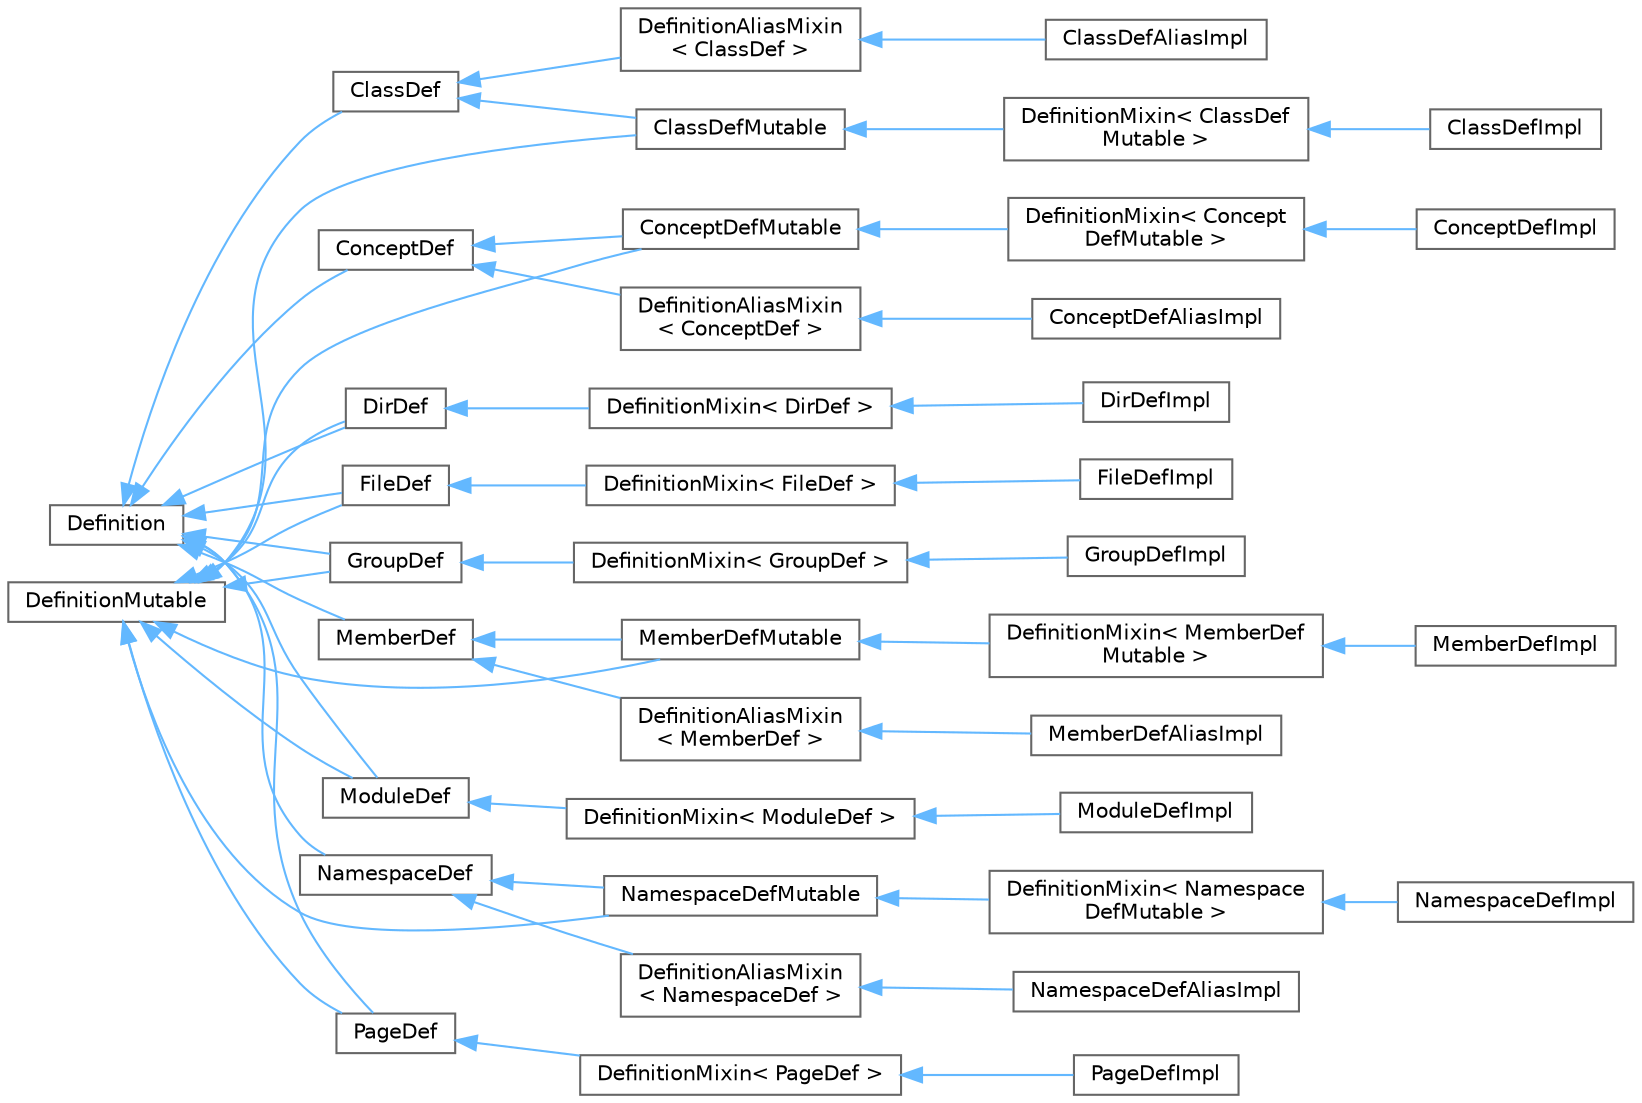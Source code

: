 digraph "Graphical Class Hierarchy"
{
 // INTERACTIVE_SVG=YES
 // LATEX_PDF_SIZE
  bgcolor="transparent";
  edge [fontname=Helvetica,fontsize=10,labelfontname=Helvetica,labelfontsize=10];
  node [fontname=Helvetica,fontsize=10,shape=box,height=0.2,width=0.4];
  rankdir="LR";
  Node0 [id="Node000000",label="Definition",height=0.2,width=0.4,color="grey40", fillcolor="white", style="filled",URL="$d5/dcc/class_definition.html",tooltip="The common base class of all entity definitions found in the sources."];
  Node0 -> Node1 [id="edge31_Node000000_Node000001",dir="back",color="steelblue1",style="solid",tooltip=" "];
  Node1 [id="Node000001",label="ClassDef",height=0.2,width=0.4,color="grey40", fillcolor="white", style="filled",URL="$d1/dcf/class_class_def.html",tooltip="A abstract class representing of a compound symbol."];
  Node1 -> Node2 [id="edge32_Node000001_Node000002",dir="back",color="steelblue1",style="solid",tooltip=" "];
  Node2 [id="Node000002",label="DefinitionAliasMixin\l\< ClassDef \>",height=0.2,width=0.4,color="grey40", fillcolor="white", style="filled",URL="$d8/d83/class_definition_alias_mixin.html",tooltip=" "];
  Node2 -> Node3 [id="edge33_Node000002_Node000003",dir="back",color="steelblue1",style="solid",tooltip=" "];
  Node3 [id="Node000003",label="ClassDefAliasImpl",height=0.2,width=0.4,color="grey40", fillcolor="white", style="filled",URL="$d0/d2b/class_class_def_alias_impl.html",tooltip=" "];
  Node1 -> Node4 [id="edge34_Node000001_Node000004",dir="back",color="steelblue1",style="solid",tooltip=" "];
  Node4 [id="Node000004",label="ClassDefMutable",height=0.2,width=0.4,color="grey40", fillcolor="white", style="filled",URL="$d0/dc2/class_class_def_mutable.html",tooltip=" "];
  Node4 -> Node5 [id="edge35_Node000004_Node000005",dir="back",color="steelblue1",style="solid",tooltip=" "];
  Node5 [id="Node000005",label="DefinitionMixin\< ClassDef\lMutable \>",height=0.2,width=0.4,color="grey40", fillcolor="white", style="filled",URL="$dd/d10/class_definition_mixin.html",tooltip=" "];
  Node5 -> Node6 [id="edge36_Node000005_Node000006",dir="back",color="steelblue1",style="solid",tooltip=" "];
  Node6 [id="Node000006",label="ClassDefImpl",height=0.2,width=0.4,color="grey40", fillcolor="white", style="filled",URL="$d1/d25/class_class_def_impl.html",tooltip="Implementation of the ClassDef interface."];
  Node0 -> Node11 [id="edge37_Node000000_Node000011",dir="back",color="steelblue1",style="solid",tooltip=" "];
  Node11 [id="Node000011",label="ConceptDef",height=0.2,width=0.4,color="grey40", fillcolor="white", style="filled",URL="$d6/d8d/class_concept_def.html",tooltip=" "];
  Node11 -> Node12 [id="edge38_Node000011_Node000012",dir="back",color="steelblue1",style="solid",tooltip=" "];
  Node12 [id="Node000012",label="DefinitionAliasMixin\l\< ConceptDef \>",height=0.2,width=0.4,color="grey40", fillcolor="white", style="filled",URL="$d8/d83/class_definition_alias_mixin.html",tooltip=" "];
  Node12 -> Node13 [id="edge39_Node000012_Node000013",dir="back",color="steelblue1",style="solid",tooltip=" "];
  Node13 [id="Node000013",label="ConceptDefAliasImpl",height=0.2,width=0.4,color="grey40", fillcolor="white", style="filled",URL="$dd/df3/class_concept_def_alias_impl.html",tooltip=" "];
  Node11 -> Node8 [id="edge40_Node000011_Node000008",dir="back",color="steelblue1",style="solid",tooltip=" "];
  Node8 [id="Node000008",label="ConceptDefMutable",height=0.2,width=0.4,color="grey40", fillcolor="white", style="filled",URL="$d4/deb/class_concept_def_mutable.html",tooltip=" "];
  Node8 -> Node9 [id="edge41_Node000008_Node000009",dir="back",color="steelblue1",style="solid",tooltip=" "];
  Node9 [id="Node000009",label="DefinitionMixin\< Concept\lDefMutable \>",height=0.2,width=0.4,color="grey40", fillcolor="white", style="filled",URL="$dd/d10/class_definition_mixin.html",tooltip=" "];
  Node9 -> Node10 [id="edge42_Node000009_Node000010",dir="back",color="steelblue1",style="solid",tooltip=" "];
  Node10 [id="Node000010",label="ConceptDefImpl",height=0.2,width=0.4,color="grey40", fillcolor="white", style="filled",URL="$d8/d72/class_concept_def_impl.html",tooltip=" "];
  Node0 -> Node14 [id="edge43_Node000000_Node000014",dir="back",color="steelblue1",style="solid",tooltip=" "];
  Node14 [id="Node000014",label="DirDef",height=0.2,width=0.4,color="grey40", fillcolor="white", style="filled",URL="$d4/dd4/class_dir_def.html",tooltip="A model of a directory symbol."];
  Node14 -> Node15 [id="edge44_Node000014_Node000015",dir="back",color="steelblue1",style="solid",tooltip=" "];
  Node15 [id="Node000015",label="DefinitionMixin\< DirDef \>",height=0.2,width=0.4,color="grey40", fillcolor="white", style="filled",URL="$dd/d10/class_definition_mixin.html",tooltip=" "];
  Node15 -> Node16 [id="edge45_Node000015_Node000016",dir="back",color="steelblue1",style="solid",tooltip=" "];
  Node16 [id="Node000016",label="DirDefImpl",height=0.2,width=0.4,color="grey40", fillcolor="white", style="filled",URL="$d8/db7/class_dir_def_impl.html",tooltip=" "];
  Node0 -> Node17 [id="edge46_Node000000_Node000017",dir="back",color="steelblue1",style="solid",tooltip=" "];
  Node17 [id="Node000017",label="FileDef",height=0.2,width=0.4,color="grey40", fillcolor="white", style="filled",URL="$de/db0/class_file_def.html",tooltip="A model of a file symbol."];
  Node17 -> Node18 [id="edge47_Node000017_Node000018",dir="back",color="steelblue1",style="solid",tooltip=" "];
  Node18 [id="Node000018",label="DefinitionMixin\< FileDef \>",height=0.2,width=0.4,color="grey40", fillcolor="white", style="filled",URL="$dd/d10/class_definition_mixin.html",tooltip=" "];
  Node18 -> Node19 [id="edge48_Node000018_Node000019",dir="back",color="steelblue1",style="solid",tooltip=" "];
  Node19 [id="Node000019",label="FileDefImpl",height=0.2,width=0.4,color="grey40", fillcolor="white", style="filled",URL="$d5/d14/class_file_def_impl.html",tooltip=" "];
  Node0 -> Node20 [id="edge49_Node000000_Node000020",dir="back",color="steelblue1",style="solid",tooltip=" "];
  Node20 [id="Node000020",label="GroupDef",height=0.2,width=0.4,color="grey40", fillcolor="white", style="filled",URL="$d8/d09/class_group_def.html",tooltip="A model of a group of symbols."];
  Node20 -> Node21 [id="edge50_Node000020_Node000021",dir="back",color="steelblue1",style="solid",tooltip=" "];
  Node21 [id="Node000021",label="DefinitionMixin\< GroupDef \>",height=0.2,width=0.4,color="grey40", fillcolor="white", style="filled",URL="$dd/d10/class_definition_mixin.html",tooltip=" "];
  Node21 -> Node22 [id="edge51_Node000021_Node000022",dir="back",color="steelblue1",style="solid",tooltip=" "];
  Node22 [id="Node000022",label="GroupDefImpl",height=0.2,width=0.4,color="grey40", fillcolor="white", style="filled",URL="$db/d22/class_group_def_impl.html",tooltip=" "];
  Node0 -> Node26 [id="edge52_Node000000_Node000026",dir="back",color="steelblue1",style="solid",tooltip=" "];
  Node26 [id="Node000026",label="MemberDef",height=0.2,width=0.4,color="grey40", fillcolor="white", style="filled",URL="$da/d09/class_member_def.html",tooltip="A model of a class/file/namespace member symbol."];
  Node26 -> Node27 [id="edge53_Node000026_Node000027",dir="back",color="steelblue1",style="solid",tooltip=" "];
  Node27 [id="Node000027",label="DefinitionAliasMixin\l\< MemberDef \>",height=0.2,width=0.4,color="grey40", fillcolor="white", style="filled",URL="$d8/d83/class_definition_alias_mixin.html",tooltip=" "];
  Node27 -> Node28 [id="edge54_Node000027_Node000028",dir="back",color="steelblue1",style="solid",tooltip=" "];
  Node28 [id="Node000028",label="MemberDefAliasImpl",height=0.2,width=0.4,color="grey40", fillcolor="white", style="filled",URL="$d7/d70/class_member_def_alias_impl.html",tooltip=" "];
  Node26 -> Node23 [id="edge55_Node000026_Node000023",dir="back",color="steelblue1",style="solid",tooltip=" "];
  Node23 [id="Node000023",label="MemberDefMutable",height=0.2,width=0.4,color="grey40", fillcolor="white", style="filled",URL="$dd/d4b/class_member_def_mutable.html",tooltip=" "];
  Node23 -> Node24 [id="edge56_Node000023_Node000024",dir="back",color="steelblue1",style="solid",tooltip=" "];
  Node24 [id="Node000024",label="DefinitionMixin\< MemberDef\lMutable \>",height=0.2,width=0.4,color="grey40", fillcolor="white", style="filled",URL="$dd/d10/class_definition_mixin.html",tooltip=" "];
  Node24 -> Node25 [id="edge57_Node000024_Node000025",dir="back",color="steelblue1",style="solid",tooltip=" "];
  Node25 [id="Node000025",label="MemberDefImpl",height=0.2,width=0.4,color="grey40", fillcolor="white", style="filled",URL="$d7/d7e/class_member_def_impl.html",tooltip=" "];
  Node0 -> Node29 [id="edge58_Node000000_Node000029",dir="back",color="steelblue1",style="solid",tooltip=" "];
  Node29 [id="Node000029",label="ModuleDef",height=0.2,width=0.4,color="grey40", fillcolor="white", style="filled",URL="$d0/ded/class_module_def.html",tooltip=" "];
  Node29 -> Node30 [id="edge59_Node000029_Node000030",dir="back",color="steelblue1",style="solid",tooltip=" "];
  Node30 [id="Node000030",label="DefinitionMixin\< ModuleDef \>",height=0.2,width=0.4,color="grey40", fillcolor="white", style="filled",URL="$dd/d10/class_definition_mixin.html",tooltip=" "];
  Node30 -> Node31 [id="edge60_Node000030_Node000031",dir="back",color="steelblue1",style="solid",tooltip=" "];
  Node31 [id="Node000031",label="ModuleDefImpl",height=0.2,width=0.4,color="grey40", fillcolor="white", style="filled",URL="$df/d4d/class_module_def_impl.html",tooltip=" "];
  Node0 -> Node35 [id="edge61_Node000000_Node000035",dir="back",color="steelblue1",style="solid",tooltip=" "];
  Node35 [id="Node000035",label="NamespaceDef",height=0.2,width=0.4,color="grey40", fillcolor="white", style="filled",URL="$d0/d07/class_namespace_def.html",tooltip="An abstract interface of a namespace symbol."];
  Node35 -> Node36 [id="edge62_Node000035_Node000036",dir="back",color="steelblue1",style="solid",tooltip=" "];
  Node36 [id="Node000036",label="DefinitionAliasMixin\l\< NamespaceDef \>",height=0.2,width=0.4,color="grey40", fillcolor="white", style="filled",URL="$d8/d83/class_definition_alias_mixin.html",tooltip=" "];
  Node36 -> Node37 [id="edge63_Node000036_Node000037",dir="back",color="steelblue1",style="solid",tooltip=" "];
  Node37 [id="Node000037",label="NamespaceDefAliasImpl",height=0.2,width=0.4,color="grey40", fillcolor="white", style="filled",URL="$d2/d9c/class_namespace_def_alias_impl.html",tooltip=" "];
  Node35 -> Node32 [id="edge64_Node000035_Node000032",dir="back",color="steelblue1",style="solid",tooltip=" "];
  Node32 [id="Node000032",label="NamespaceDefMutable",height=0.2,width=0.4,color="grey40", fillcolor="white", style="filled",URL="$dd/dd5/class_namespace_def_mutable.html",tooltip=" "];
  Node32 -> Node33 [id="edge65_Node000032_Node000033",dir="back",color="steelblue1",style="solid",tooltip=" "];
  Node33 [id="Node000033",label="DefinitionMixin\< Namespace\lDefMutable \>",height=0.2,width=0.4,color="grey40", fillcolor="white", style="filled",URL="$dd/d10/class_definition_mixin.html",tooltip=" "];
  Node33 -> Node34 [id="edge66_Node000033_Node000034",dir="back",color="steelblue1",style="solid",tooltip=" "];
  Node34 [id="Node000034",label="NamespaceDefImpl",height=0.2,width=0.4,color="grey40", fillcolor="white", style="filled",URL="$d5/dfa/class_namespace_def_impl.html",tooltip=" "];
  Node0 -> Node38 [id="edge67_Node000000_Node000038",dir="back",color="steelblue1",style="solid",tooltip=" "];
  Node38 [id="Node000038",label="PageDef",height=0.2,width=0.4,color="grey40", fillcolor="white", style="filled",URL="$dd/d41/class_page_def.html",tooltip="A model of a page symbol."];
  Node38 -> Node39 [id="edge68_Node000038_Node000039",dir="back",color="steelblue1",style="solid",tooltip=" "];
  Node39 [id="Node000039",label="DefinitionMixin\< PageDef \>",height=0.2,width=0.4,color="grey40", fillcolor="white", style="filled",URL="$dd/d10/class_definition_mixin.html",tooltip=" "];
  Node39 -> Node40 [id="edge69_Node000039_Node000040",dir="back",color="steelblue1",style="solid",tooltip=" "];
  Node40 [id="Node000040",label="PageDefImpl",height=0.2,width=0.4,color="grey40", fillcolor="white", style="filled",URL="$dd/de8/class_page_def_impl.html",tooltip=" "];
  Node7 [id="Node000007",label="DefinitionMutable",height=0.2,width=0.4,color="grey40", fillcolor="white", style="filled",URL="$d0/d46/class_definition_mutable.html",tooltip=" "];
  Node7 -> Node4 [id="edge70_Node000007_Node000004",dir="back",color="steelblue1",style="solid",tooltip=" "];
  Node7 -> Node8 [id="edge71_Node000007_Node000008",dir="back",color="steelblue1",style="solid",tooltip=" "];
  Node7 -> Node14 [id="edge72_Node000007_Node000014",dir="back",color="steelblue1",style="solid",tooltip=" "];
  Node7 -> Node17 [id="edge73_Node000007_Node000017",dir="back",color="steelblue1",style="solid",tooltip=" "];
  Node7 -> Node20 [id="edge74_Node000007_Node000020",dir="back",color="steelblue1",style="solid",tooltip=" "];
  Node7 -> Node23 [id="edge75_Node000007_Node000023",dir="back",color="steelblue1",style="solid",tooltip=" "];
  Node7 -> Node29 [id="edge76_Node000007_Node000029",dir="back",color="steelblue1",style="solid",tooltip=" "];
  Node7 -> Node32 [id="edge77_Node000007_Node000032",dir="back",color="steelblue1",style="solid",tooltip=" "];
  Node7 -> Node38 [id="edge78_Node000007_Node000038",dir="back",color="steelblue1",style="solid",tooltip=" "];
}
